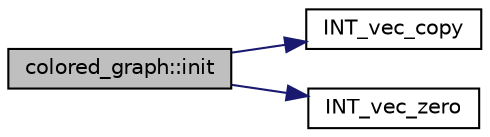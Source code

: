 digraph "colored_graph::init"
{
  edge [fontname="Helvetica",fontsize="10",labelfontname="Helvetica",labelfontsize="10"];
  node [fontname="Helvetica",fontsize="10",shape=record];
  rankdir="LR";
  Node349 [label="colored_graph::init",height=0.2,width=0.4,color="black", fillcolor="grey75", style="filled", fontcolor="black"];
  Node349 -> Node350 [color="midnightblue",fontsize="10",style="solid",fontname="Helvetica"];
  Node350 [label="INT_vec_copy",height=0.2,width=0.4,color="black", fillcolor="white", style="filled",URL="$df/dbf/sajeeb_8_c.html#ac2d875e27e009af6ec04d17254d11075"];
  Node349 -> Node351 [color="midnightblue",fontsize="10",style="solid",fontname="Helvetica"];
  Node351 [label="INT_vec_zero",height=0.2,width=0.4,color="black", fillcolor="white", style="filled",URL="$df/dbf/sajeeb_8_c.html#aa8c9c7977203577026080f546fe4980f"];
}
